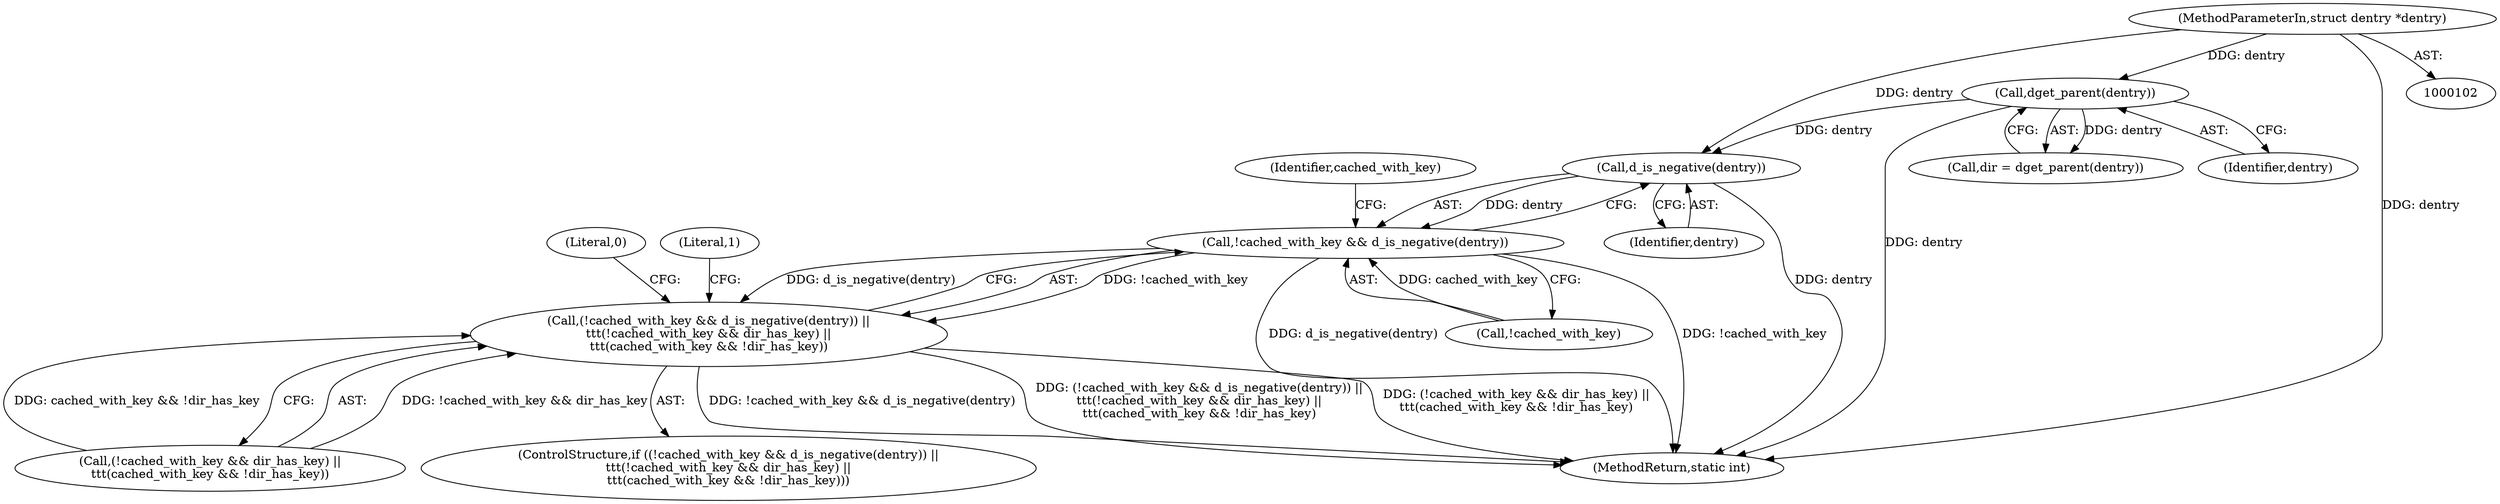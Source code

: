 digraph "0_linux_1b53cf9815bb4744958d41f3795d5d5a1d365e2d@pointer" {
"1000193" [label="(Call,d_is_negative(dentry))"];
"1000119" [label="(Call,dget_parent(dentry))"];
"1000103" [label="(MethodParameterIn,struct dentry *dentry)"];
"1000190" [label="(Call,!cached_with_key && d_is_negative(dentry))"];
"1000189" [label="(Call,(!cached_with_key && d_is_negative(dentry)) ||\n\t\t\t(!cached_with_key && dir_has_key) ||\n\t\t\t(cached_with_key && !dir_has_key))"];
"1000120" [label="(Identifier,dentry)"];
"1000190" [label="(Call,!cached_with_key && d_is_negative(dentry))"];
"1000189" [label="(Call,(!cached_with_key && d_is_negative(dentry)) ||\n\t\t\t(!cached_with_key && dir_has_key) ||\n\t\t\t(cached_with_key && !dir_has_key))"];
"1000191" [label="(Call,!cached_with_key)"];
"1000119" [label="(Call,dget_parent(dentry))"];
"1000195" [label="(Call,(!cached_with_key && dir_has_key) ||\n\t\t\t(cached_with_key && !dir_has_key))"];
"1000194" [label="(Identifier,dentry)"];
"1000103" [label="(MethodParameterIn,struct dentry *dentry)"];
"1000193" [label="(Call,d_is_negative(dentry))"];
"1000188" [label="(ControlStructure,if ((!cached_with_key && d_is_negative(dentry)) ||\n\t\t\t(!cached_with_key && dir_has_key) ||\n\t\t\t(cached_with_key && !dir_has_key)))"];
"1000205" [label="(Literal,0)"];
"1000117" [label="(Call,dir = dget_parent(dentry))"];
"1000198" [label="(Identifier,cached_with_key)"];
"1000207" [label="(Literal,1)"];
"1000208" [label="(MethodReturn,static int)"];
"1000193" -> "1000190"  [label="AST: "];
"1000193" -> "1000194"  [label="CFG: "];
"1000194" -> "1000193"  [label="AST: "];
"1000190" -> "1000193"  [label="CFG: "];
"1000193" -> "1000208"  [label="DDG: dentry"];
"1000193" -> "1000190"  [label="DDG: dentry"];
"1000119" -> "1000193"  [label="DDG: dentry"];
"1000103" -> "1000193"  [label="DDG: dentry"];
"1000119" -> "1000117"  [label="AST: "];
"1000119" -> "1000120"  [label="CFG: "];
"1000120" -> "1000119"  [label="AST: "];
"1000117" -> "1000119"  [label="CFG: "];
"1000119" -> "1000208"  [label="DDG: dentry"];
"1000119" -> "1000117"  [label="DDG: dentry"];
"1000103" -> "1000119"  [label="DDG: dentry"];
"1000103" -> "1000102"  [label="AST: "];
"1000103" -> "1000208"  [label="DDG: dentry"];
"1000190" -> "1000189"  [label="AST: "];
"1000190" -> "1000191"  [label="CFG: "];
"1000191" -> "1000190"  [label="AST: "];
"1000198" -> "1000190"  [label="CFG: "];
"1000189" -> "1000190"  [label="CFG: "];
"1000190" -> "1000208"  [label="DDG: !cached_with_key"];
"1000190" -> "1000208"  [label="DDG: d_is_negative(dentry)"];
"1000190" -> "1000189"  [label="DDG: !cached_with_key"];
"1000190" -> "1000189"  [label="DDG: d_is_negative(dentry)"];
"1000191" -> "1000190"  [label="DDG: cached_with_key"];
"1000189" -> "1000188"  [label="AST: "];
"1000189" -> "1000195"  [label="CFG: "];
"1000195" -> "1000189"  [label="AST: "];
"1000205" -> "1000189"  [label="CFG: "];
"1000207" -> "1000189"  [label="CFG: "];
"1000189" -> "1000208"  [label="DDG: !cached_with_key && d_is_negative(dentry)"];
"1000189" -> "1000208"  [label="DDG: (!cached_with_key && d_is_negative(dentry)) ||\n\t\t\t(!cached_with_key && dir_has_key) ||\n\t\t\t(cached_with_key && !dir_has_key)"];
"1000189" -> "1000208"  [label="DDG: (!cached_with_key && dir_has_key) ||\n\t\t\t(cached_with_key && !dir_has_key)"];
"1000195" -> "1000189"  [label="DDG: !cached_with_key && dir_has_key"];
"1000195" -> "1000189"  [label="DDG: cached_with_key && !dir_has_key"];
}
